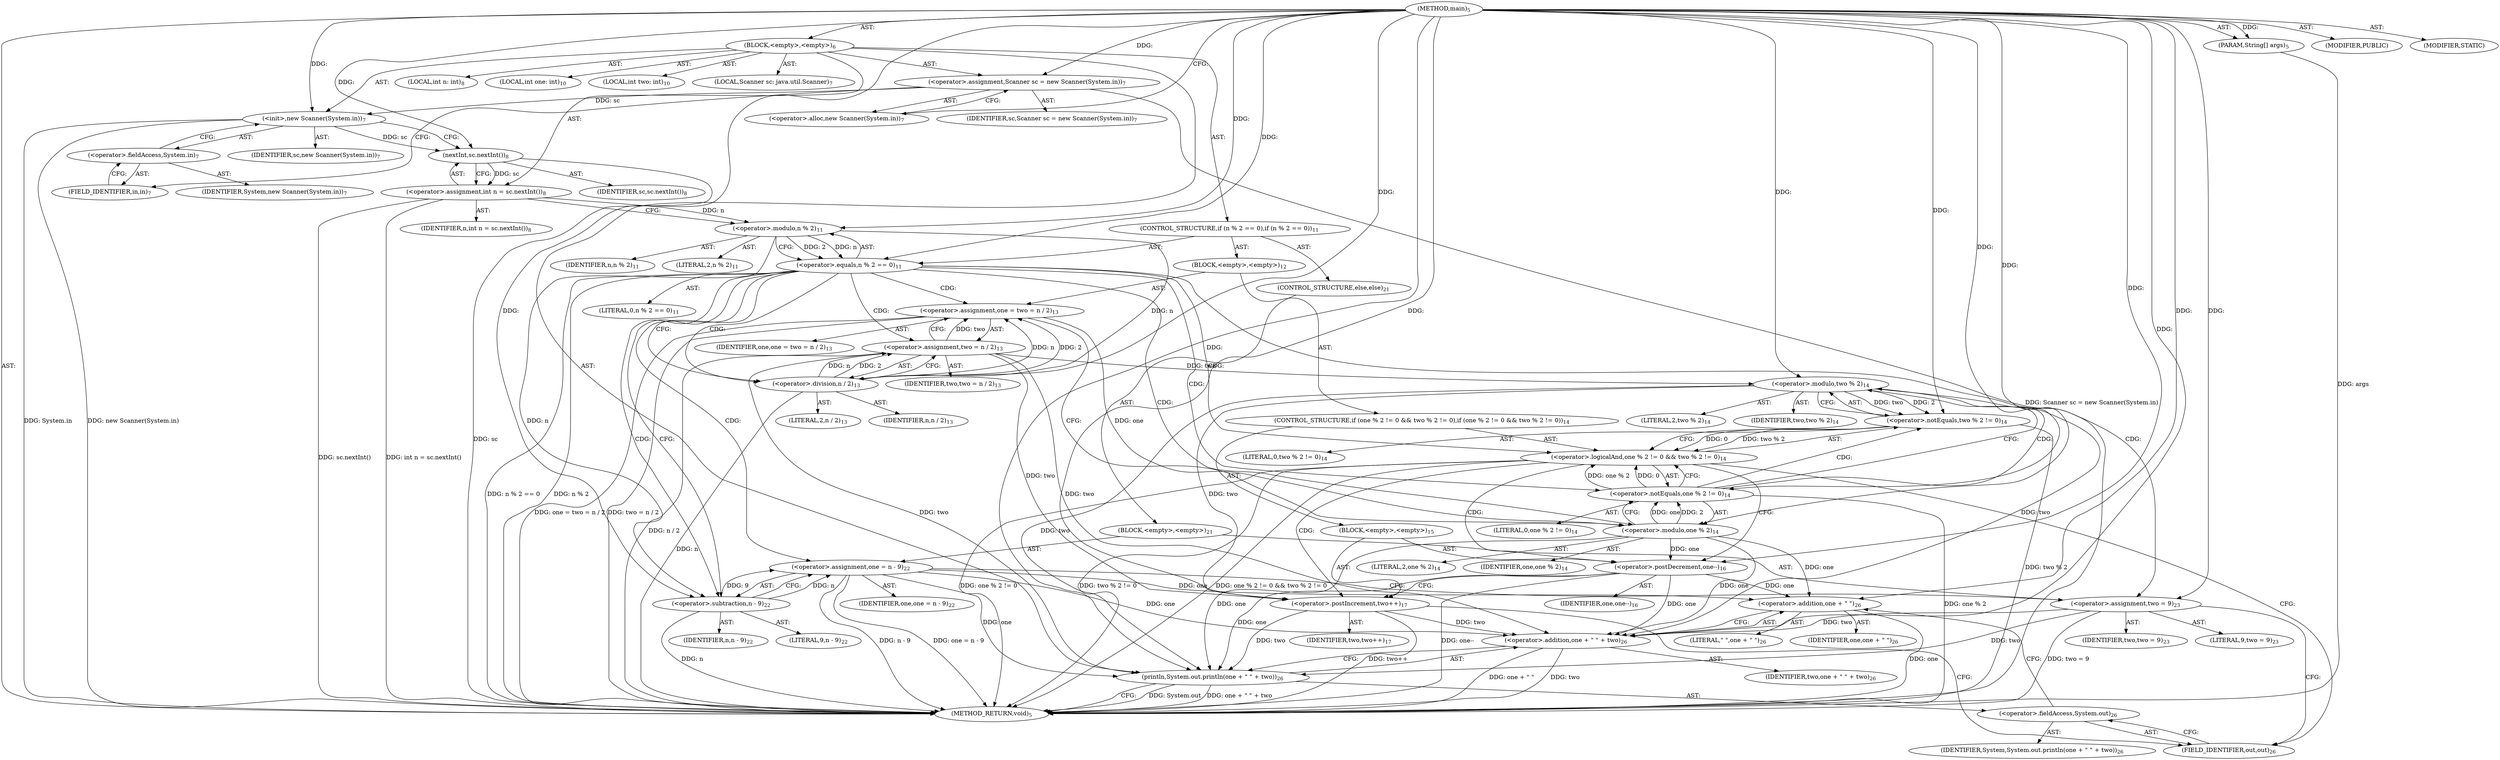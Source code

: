 digraph "main" {  
"19" [label = <(METHOD,main)<SUB>5</SUB>> ]
"20" [label = <(PARAM,String[] args)<SUB>5</SUB>> ]
"21" [label = <(BLOCK,&lt;empty&gt;,&lt;empty&gt;)<SUB>6</SUB>> ]
"4" [label = <(LOCAL,Scanner sc: java.util.Scanner)<SUB>7</SUB>> ]
"22" [label = <(&lt;operator&gt;.assignment,Scanner sc = new Scanner(System.in))<SUB>7</SUB>> ]
"23" [label = <(IDENTIFIER,sc,Scanner sc = new Scanner(System.in))<SUB>7</SUB>> ]
"24" [label = <(&lt;operator&gt;.alloc,new Scanner(System.in))<SUB>7</SUB>> ]
"25" [label = <(&lt;init&gt;,new Scanner(System.in))<SUB>7</SUB>> ]
"3" [label = <(IDENTIFIER,sc,new Scanner(System.in))<SUB>7</SUB>> ]
"26" [label = <(&lt;operator&gt;.fieldAccess,System.in)<SUB>7</SUB>> ]
"27" [label = <(IDENTIFIER,System,new Scanner(System.in))<SUB>7</SUB>> ]
"28" [label = <(FIELD_IDENTIFIER,in,in)<SUB>7</SUB>> ]
"29" [label = <(LOCAL,int n: int)<SUB>8</SUB>> ]
"30" [label = <(&lt;operator&gt;.assignment,int n = sc.nextInt())<SUB>8</SUB>> ]
"31" [label = <(IDENTIFIER,n,int n = sc.nextInt())<SUB>8</SUB>> ]
"32" [label = <(nextInt,sc.nextInt())<SUB>8</SUB>> ]
"33" [label = <(IDENTIFIER,sc,sc.nextInt())<SUB>8</SUB>> ]
"34" [label = <(LOCAL,int one: int)<SUB>10</SUB>> ]
"35" [label = <(LOCAL,int two: int)<SUB>10</SUB>> ]
"36" [label = <(CONTROL_STRUCTURE,if (n % 2 == 0),if (n % 2 == 0))<SUB>11</SUB>> ]
"37" [label = <(&lt;operator&gt;.equals,n % 2 == 0)<SUB>11</SUB>> ]
"38" [label = <(&lt;operator&gt;.modulo,n % 2)<SUB>11</SUB>> ]
"39" [label = <(IDENTIFIER,n,n % 2)<SUB>11</SUB>> ]
"40" [label = <(LITERAL,2,n % 2)<SUB>11</SUB>> ]
"41" [label = <(LITERAL,0,n % 2 == 0)<SUB>11</SUB>> ]
"42" [label = <(BLOCK,&lt;empty&gt;,&lt;empty&gt;)<SUB>12</SUB>> ]
"43" [label = <(&lt;operator&gt;.assignment,one = two = n / 2)<SUB>13</SUB>> ]
"44" [label = <(IDENTIFIER,one,one = two = n / 2)<SUB>13</SUB>> ]
"45" [label = <(&lt;operator&gt;.assignment,two = n / 2)<SUB>13</SUB>> ]
"46" [label = <(IDENTIFIER,two,two = n / 2)<SUB>13</SUB>> ]
"47" [label = <(&lt;operator&gt;.division,n / 2)<SUB>13</SUB>> ]
"48" [label = <(IDENTIFIER,n,n / 2)<SUB>13</SUB>> ]
"49" [label = <(LITERAL,2,n / 2)<SUB>13</SUB>> ]
"50" [label = <(CONTROL_STRUCTURE,if (one % 2 != 0 &amp;&amp; two % 2 != 0),if (one % 2 != 0 &amp;&amp; two % 2 != 0))<SUB>14</SUB>> ]
"51" [label = <(&lt;operator&gt;.logicalAnd,one % 2 != 0 &amp;&amp; two % 2 != 0)<SUB>14</SUB>> ]
"52" [label = <(&lt;operator&gt;.notEquals,one % 2 != 0)<SUB>14</SUB>> ]
"53" [label = <(&lt;operator&gt;.modulo,one % 2)<SUB>14</SUB>> ]
"54" [label = <(IDENTIFIER,one,one % 2)<SUB>14</SUB>> ]
"55" [label = <(LITERAL,2,one % 2)<SUB>14</SUB>> ]
"56" [label = <(LITERAL,0,one % 2 != 0)<SUB>14</SUB>> ]
"57" [label = <(&lt;operator&gt;.notEquals,two % 2 != 0)<SUB>14</SUB>> ]
"58" [label = <(&lt;operator&gt;.modulo,two % 2)<SUB>14</SUB>> ]
"59" [label = <(IDENTIFIER,two,two % 2)<SUB>14</SUB>> ]
"60" [label = <(LITERAL,2,two % 2)<SUB>14</SUB>> ]
"61" [label = <(LITERAL,0,two % 2 != 0)<SUB>14</SUB>> ]
"62" [label = <(BLOCK,&lt;empty&gt;,&lt;empty&gt;)<SUB>15</SUB>> ]
"63" [label = <(&lt;operator&gt;.postDecrement,one--)<SUB>16</SUB>> ]
"64" [label = <(IDENTIFIER,one,one--)<SUB>16</SUB>> ]
"65" [label = <(&lt;operator&gt;.postIncrement,two++)<SUB>17</SUB>> ]
"66" [label = <(IDENTIFIER,two,two++)<SUB>17</SUB>> ]
"67" [label = <(CONTROL_STRUCTURE,else,else)<SUB>21</SUB>> ]
"68" [label = <(BLOCK,&lt;empty&gt;,&lt;empty&gt;)<SUB>21</SUB>> ]
"69" [label = <(&lt;operator&gt;.assignment,one = n - 9)<SUB>22</SUB>> ]
"70" [label = <(IDENTIFIER,one,one = n - 9)<SUB>22</SUB>> ]
"71" [label = <(&lt;operator&gt;.subtraction,n - 9)<SUB>22</SUB>> ]
"72" [label = <(IDENTIFIER,n,n - 9)<SUB>22</SUB>> ]
"73" [label = <(LITERAL,9,n - 9)<SUB>22</SUB>> ]
"74" [label = <(&lt;operator&gt;.assignment,two = 9)<SUB>23</SUB>> ]
"75" [label = <(IDENTIFIER,two,two = 9)<SUB>23</SUB>> ]
"76" [label = <(LITERAL,9,two = 9)<SUB>23</SUB>> ]
"77" [label = <(println,System.out.println(one + &quot; &quot; + two))<SUB>26</SUB>> ]
"78" [label = <(&lt;operator&gt;.fieldAccess,System.out)<SUB>26</SUB>> ]
"79" [label = <(IDENTIFIER,System,System.out.println(one + &quot; &quot; + two))<SUB>26</SUB>> ]
"80" [label = <(FIELD_IDENTIFIER,out,out)<SUB>26</SUB>> ]
"81" [label = <(&lt;operator&gt;.addition,one + &quot; &quot; + two)<SUB>26</SUB>> ]
"82" [label = <(&lt;operator&gt;.addition,one + &quot; &quot;)<SUB>26</SUB>> ]
"83" [label = <(IDENTIFIER,one,one + &quot; &quot;)<SUB>26</SUB>> ]
"84" [label = <(LITERAL,&quot; &quot;,one + &quot; &quot;)<SUB>26</SUB>> ]
"85" [label = <(IDENTIFIER,two,one + &quot; &quot; + two)<SUB>26</SUB>> ]
"86" [label = <(MODIFIER,PUBLIC)> ]
"87" [label = <(MODIFIER,STATIC)> ]
"88" [label = <(METHOD_RETURN,void)<SUB>5</SUB>> ]
  "19" -> "20"  [ label = "AST: "] 
  "19" -> "21"  [ label = "AST: "] 
  "19" -> "86"  [ label = "AST: "] 
  "19" -> "87"  [ label = "AST: "] 
  "19" -> "88"  [ label = "AST: "] 
  "21" -> "4"  [ label = "AST: "] 
  "21" -> "22"  [ label = "AST: "] 
  "21" -> "25"  [ label = "AST: "] 
  "21" -> "29"  [ label = "AST: "] 
  "21" -> "30"  [ label = "AST: "] 
  "21" -> "34"  [ label = "AST: "] 
  "21" -> "35"  [ label = "AST: "] 
  "21" -> "36"  [ label = "AST: "] 
  "21" -> "77"  [ label = "AST: "] 
  "22" -> "23"  [ label = "AST: "] 
  "22" -> "24"  [ label = "AST: "] 
  "25" -> "3"  [ label = "AST: "] 
  "25" -> "26"  [ label = "AST: "] 
  "26" -> "27"  [ label = "AST: "] 
  "26" -> "28"  [ label = "AST: "] 
  "30" -> "31"  [ label = "AST: "] 
  "30" -> "32"  [ label = "AST: "] 
  "32" -> "33"  [ label = "AST: "] 
  "36" -> "37"  [ label = "AST: "] 
  "36" -> "42"  [ label = "AST: "] 
  "36" -> "67"  [ label = "AST: "] 
  "37" -> "38"  [ label = "AST: "] 
  "37" -> "41"  [ label = "AST: "] 
  "38" -> "39"  [ label = "AST: "] 
  "38" -> "40"  [ label = "AST: "] 
  "42" -> "43"  [ label = "AST: "] 
  "42" -> "50"  [ label = "AST: "] 
  "43" -> "44"  [ label = "AST: "] 
  "43" -> "45"  [ label = "AST: "] 
  "45" -> "46"  [ label = "AST: "] 
  "45" -> "47"  [ label = "AST: "] 
  "47" -> "48"  [ label = "AST: "] 
  "47" -> "49"  [ label = "AST: "] 
  "50" -> "51"  [ label = "AST: "] 
  "50" -> "62"  [ label = "AST: "] 
  "51" -> "52"  [ label = "AST: "] 
  "51" -> "57"  [ label = "AST: "] 
  "52" -> "53"  [ label = "AST: "] 
  "52" -> "56"  [ label = "AST: "] 
  "53" -> "54"  [ label = "AST: "] 
  "53" -> "55"  [ label = "AST: "] 
  "57" -> "58"  [ label = "AST: "] 
  "57" -> "61"  [ label = "AST: "] 
  "58" -> "59"  [ label = "AST: "] 
  "58" -> "60"  [ label = "AST: "] 
  "62" -> "63"  [ label = "AST: "] 
  "62" -> "65"  [ label = "AST: "] 
  "63" -> "64"  [ label = "AST: "] 
  "65" -> "66"  [ label = "AST: "] 
  "67" -> "68"  [ label = "AST: "] 
  "68" -> "69"  [ label = "AST: "] 
  "68" -> "74"  [ label = "AST: "] 
  "69" -> "70"  [ label = "AST: "] 
  "69" -> "71"  [ label = "AST: "] 
  "71" -> "72"  [ label = "AST: "] 
  "71" -> "73"  [ label = "AST: "] 
  "74" -> "75"  [ label = "AST: "] 
  "74" -> "76"  [ label = "AST: "] 
  "77" -> "78"  [ label = "AST: "] 
  "77" -> "81"  [ label = "AST: "] 
  "78" -> "79"  [ label = "AST: "] 
  "78" -> "80"  [ label = "AST: "] 
  "81" -> "82"  [ label = "AST: "] 
  "81" -> "85"  [ label = "AST: "] 
  "82" -> "83"  [ label = "AST: "] 
  "82" -> "84"  [ label = "AST: "] 
  "22" -> "28"  [ label = "CFG: "] 
  "25" -> "32"  [ label = "CFG: "] 
  "30" -> "38"  [ label = "CFG: "] 
  "77" -> "88"  [ label = "CFG: "] 
  "24" -> "22"  [ label = "CFG: "] 
  "26" -> "25"  [ label = "CFG: "] 
  "32" -> "30"  [ label = "CFG: "] 
  "37" -> "47"  [ label = "CFG: "] 
  "37" -> "71"  [ label = "CFG: "] 
  "78" -> "82"  [ label = "CFG: "] 
  "81" -> "77"  [ label = "CFG: "] 
  "28" -> "26"  [ label = "CFG: "] 
  "38" -> "37"  [ label = "CFG: "] 
  "43" -> "53"  [ label = "CFG: "] 
  "80" -> "78"  [ label = "CFG: "] 
  "82" -> "81"  [ label = "CFG: "] 
  "45" -> "43"  [ label = "CFG: "] 
  "51" -> "63"  [ label = "CFG: "] 
  "51" -> "80"  [ label = "CFG: "] 
  "69" -> "74"  [ label = "CFG: "] 
  "74" -> "80"  [ label = "CFG: "] 
  "47" -> "45"  [ label = "CFG: "] 
  "52" -> "51"  [ label = "CFG: "] 
  "52" -> "58"  [ label = "CFG: "] 
  "57" -> "51"  [ label = "CFG: "] 
  "63" -> "65"  [ label = "CFG: "] 
  "65" -> "80"  [ label = "CFG: "] 
  "71" -> "69"  [ label = "CFG: "] 
  "53" -> "52"  [ label = "CFG: "] 
  "58" -> "57"  [ label = "CFG: "] 
  "19" -> "24"  [ label = "CFG: "] 
  "20" -> "88"  [ label = "DDG: args"] 
  "22" -> "88"  [ label = "DDG: Scanner sc = new Scanner(System.in)"] 
  "25" -> "88"  [ label = "DDG: System.in"] 
  "25" -> "88"  [ label = "DDG: new Scanner(System.in)"] 
  "32" -> "88"  [ label = "DDG: sc"] 
  "30" -> "88"  [ label = "DDG: sc.nextInt()"] 
  "30" -> "88"  [ label = "DDG: int n = sc.nextInt()"] 
  "37" -> "88"  [ label = "DDG: n % 2"] 
  "37" -> "88"  [ label = "DDG: n % 2 == 0"] 
  "71" -> "88"  [ label = "DDG: n"] 
  "69" -> "88"  [ label = "DDG: n - 9"] 
  "69" -> "88"  [ label = "DDG: one = n - 9"] 
  "74" -> "88"  [ label = "DDG: two = 9"] 
  "47" -> "88"  [ label = "DDG: n"] 
  "45" -> "88"  [ label = "DDG: n / 2"] 
  "43" -> "88"  [ label = "DDG: two = n / 2"] 
  "43" -> "88"  [ label = "DDG: one = two = n / 2"] 
  "52" -> "88"  [ label = "DDG: one % 2"] 
  "51" -> "88"  [ label = "DDG: one % 2 != 0"] 
  "57" -> "88"  [ label = "DDG: two % 2"] 
  "51" -> "88"  [ label = "DDG: two % 2 != 0"] 
  "51" -> "88"  [ label = "DDG: one % 2 != 0 &amp;&amp; two % 2 != 0"] 
  "63" -> "88"  [ label = "DDG: one--"] 
  "65" -> "88"  [ label = "DDG: two++"] 
  "77" -> "88"  [ label = "DDG: System.out"] 
  "82" -> "88"  [ label = "DDG: one"] 
  "81" -> "88"  [ label = "DDG: one + &quot; &quot;"] 
  "81" -> "88"  [ label = "DDG: two"] 
  "77" -> "88"  [ label = "DDG: one + &quot; &quot; + two"] 
  "19" -> "20"  [ label = "DDG: "] 
  "19" -> "22"  [ label = "DDG: "] 
  "32" -> "30"  [ label = "DDG: sc"] 
  "22" -> "25"  [ label = "DDG: sc"] 
  "19" -> "25"  [ label = "DDG: "] 
  "69" -> "77"  [ label = "DDG: one"] 
  "53" -> "77"  [ label = "DDG: one"] 
  "63" -> "77"  [ label = "DDG: one"] 
  "19" -> "77"  [ label = "DDG: "] 
  "74" -> "77"  [ label = "DDG: two"] 
  "45" -> "77"  [ label = "DDG: two"] 
  "58" -> "77"  [ label = "DDG: two"] 
  "65" -> "77"  [ label = "DDG: two"] 
  "25" -> "32"  [ label = "DDG: sc"] 
  "19" -> "32"  [ label = "DDG: "] 
  "38" -> "37"  [ label = "DDG: n"] 
  "38" -> "37"  [ label = "DDG: 2"] 
  "19" -> "37"  [ label = "DDG: "] 
  "45" -> "43"  [ label = "DDG: two"] 
  "47" -> "43"  [ label = "DDG: n"] 
  "47" -> "43"  [ label = "DDG: 2"] 
  "69" -> "81"  [ label = "DDG: one"] 
  "53" -> "81"  [ label = "DDG: one"] 
  "63" -> "81"  [ label = "DDG: one"] 
  "19" -> "81"  [ label = "DDG: "] 
  "74" -> "81"  [ label = "DDG: two"] 
  "45" -> "81"  [ label = "DDG: two"] 
  "58" -> "81"  [ label = "DDG: two"] 
  "65" -> "81"  [ label = "DDG: two"] 
  "30" -> "38"  [ label = "DDG: n"] 
  "19" -> "38"  [ label = "DDG: "] 
  "71" -> "69"  [ label = "DDG: n"] 
  "71" -> "69"  [ label = "DDG: 9"] 
  "19" -> "74"  [ label = "DDG: "] 
  "69" -> "82"  [ label = "DDG: one"] 
  "53" -> "82"  [ label = "DDG: one"] 
  "63" -> "82"  [ label = "DDG: one"] 
  "19" -> "82"  [ label = "DDG: "] 
  "47" -> "45"  [ label = "DDG: n"] 
  "47" -> "45"  [ label = "DDG: 2"] 
  "52" -> "51"  [ label = "DDG: one % 2"] 
  "52" -> "51"  [ label = "DDG: 0"] 
  "57" -> "51"  [ label = "DDG: two % 2"] 
  "57" -> "51"  [ label = "DDG: 0"] 
  "38" -> "47"  [ label = "DDG: n"] 
  "19" -> "47"  [ label = "DDG: "] 
  "53" -> "52"  [ label = "DDG: one"] 
  "53" -> "52"  [ label = "DDG: 2"] 
  "19" -> "52"  [ label = "DDG: "] 
  "58" -> "57"  [ label = "DDG: two"] 
  "58" -> "57"  [ label = "DDG: 2"] 
  "19" -> "57"  [ label = "DDG: "] 
  "53" -> "63"  [ label = "DDG: one"] 
  "19" -> "63"  [ label = "DDG: "] 
  "45" -> "65"  [ label = "DDG: two"] 
  "58" -> "65"  [ label = "DDG: two"] 
  "19" -> "65"  [ label = "DDG: "] 
  "38" -> "71"  [ label = "DDG: n"] 
  "19" -> "71"  [ label = "DDG: "] 
  "43" -> "53"  [ label = "DDG: one"] 
  "19" -> "53"  [ label = "DDG: "] 
  "45" -> "58"  [ label = "DDG: two"] 
  "19" -> "58"  [ label = "DDG: "] 
  "37" -> "47"  [ label = "CDG: "] 
  "37" -> "51"  [ label = "CDG: "] 
  "37" -> "71"  [ label = "CDG: "] 
  "37" -> "52"  [ label = "CDG: "] 
  "37" -> "53"  [ label = "CDG: "] 
  "37" -> "69"  [ label = "CDG: "] 
  "37" -> "74"  [ label = "CDG: "] 
  "37" -> "45"  [ label = "CDG: "] 
  "37" -> "43"  [ label = "CDG: "] 
  "51" -> "63"  [ label = "CDG: "] 
  "51" -> "65"  [ label = "CDG: "] 
  "52" -> "58"  [ label = "CDG: "] 
  "52" -> "57"  [ label = "CDG: "] 
}
